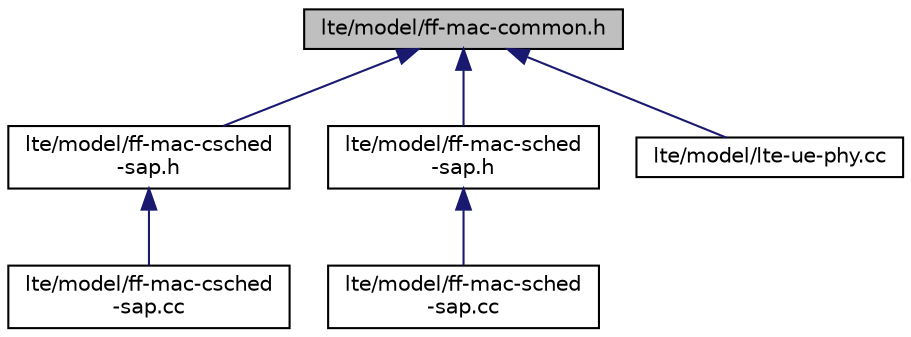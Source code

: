 digraph "lte/model/ff-mac-common.h"
{
  edge [fontname="Helvetica",fontsize="10",labelfontname="Helvetica",labelfontsize="10"];
  node [fontname="Helvetica",fontsize="10",shape=record];
  Node1 [label="lte/model/ff-mac-common.h",height=0.2,width=0.4,color="black", fillcolor="grey75", style="filled", fontcolor="black"];
  Node1 -> Node2 [dir="back",color="midnightblue",fontsize="10",style="solid"];
  Node2 [label="lte/model/ff-mac-csched\l-sap.h",height=0.2,width=0.4,color="black", fillcolor="white", style="filled",URL="$d9/d66/ff-mac-csched-sap_8h.html"];
  Node2 -> Node3 [dir="back",color="midnightblue",fontsize="10",style="solid"];
  Node3 [label="lte/model/ff-mac-csched\l-sap.cc",height=0.2,width=0.4,color="black", fillcolor="white", style="filled",URL="$db/dfa/ff-mac-csched-sap_8cc.html"];
  Node1 -> Node4 [dir="back",color="midnightblue",fontsize="10",style="solid"];
  Node4 [label="lte/model/ff-mac-sched\l-sap.h",height=0.2,width=0.4,color="black", fillcolor="white", style="filled",URL="$df/d1f/ff-mac-sched-sap_8h.html"];
  Node4 -> Node5 [dir="back",color="midnightblue",fontsize="10",style="solid"];
  Node5 [label="lte/model/ff-mac-sched\l-sap.cc",height=0.2,width=0.4,color="black", fillcolor="white", style="filled",URL="$df/d6e/ff-mac-sched-sap_8cc.html"];
  Node1 -> Node6 [dir="back",color="midnightblue",fontsize="10",style="solid"];
  Node6 [label="lte/model/lte-ue-phy.cc",height=0.2,width=0.4,color="black", fillcolor="white", style="filled",URL="$d1/de5/lte-ue-phy_8cc.html"];
}
